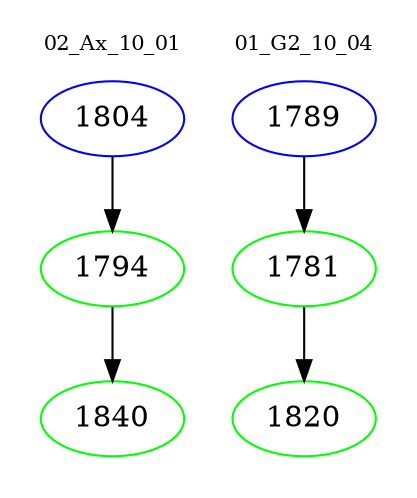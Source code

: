 digraph{
subgraph cluster_0 {
color = white
label = "02_Ax_10_01";
fontsize=10;
T0_1804 [label="1804", color="blue"]
T0_1804 -> T0_1794 [color="black"]
T0_1794 [label="1794", color="green"]
T0_1794 -> T0_1840 [color="black"]
T0_1840 [label="1840", color="green"]
}
subgraph cluster_1 {
color = white
label = "01_G2_10_04";
fontsize=10;
T1_1789 [label="1789", color="blue"]
T1_1789 -> T1_1781 [color="black"]
T1_1781 [label="1781", color="green"]
T1_1781 -> T1_1820 [color="black"]
T1_1820 [label="1820", color="green"]
}
}

